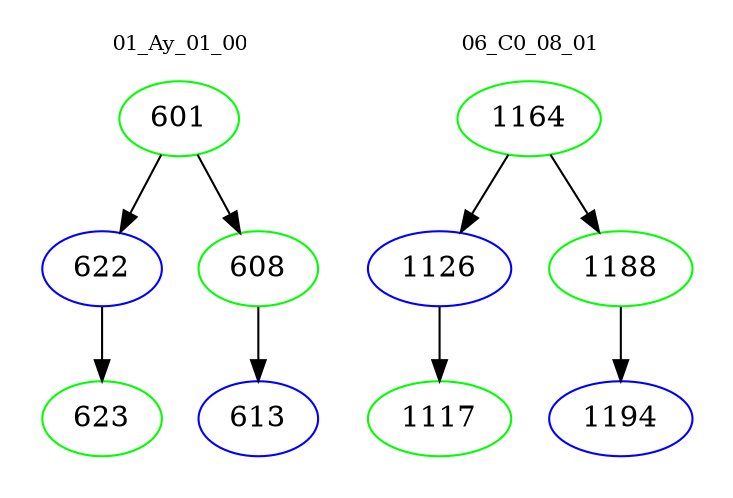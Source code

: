 digraph{
subgraph cluster_0 {
color = white
label = "01_Ay_01_00";
fontsize=10;
T0_601 [label="601", color="green"]
T0_601 -> T0_622 [color="black"]
T0_622 [label="622", color="blue"]
T0_622 -> T0_623 [color="black"]
T0_623 [label="623", color="green"]
T0_601 -> T0_608 [color="black"]
T0_608 [label="608", color="green"]
T0_608 -> T0_613 [color="black"]
T0_613 [label="613", color="blue"]
}
subgraph cluster_1 {
color = white
label = "06_C0_08_01";
fontsize=10;
T1_1164 [label="1164", color="green"]
T1_1164 -> T1_1126 [color="black"]
T1_1126 [label="1126", color="blue"]
T1_1126 -> T1_1117 [color="black"]
T1_1117 [label="1117", color="green"]
T1_1164 -> T1_1188 [color="black"]
T1_1188 [label="1188", color="green"]
T1_1188 -> T1_1194 [color="black"]
T1_1194 [label="1194", color="blue"]
}
}
